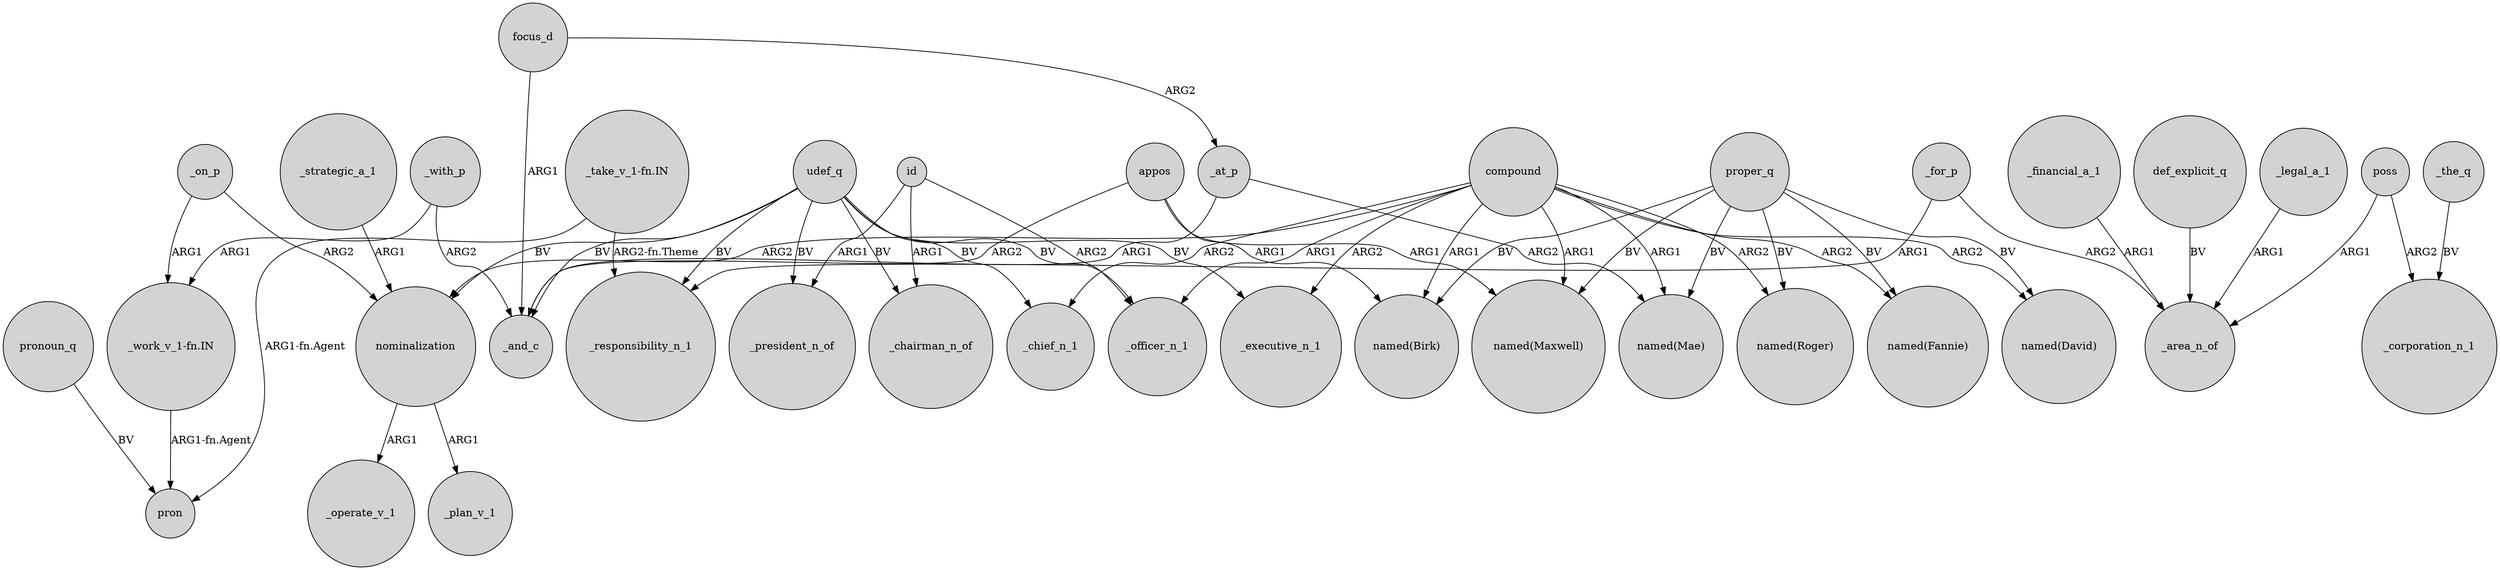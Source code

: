 digraph {
	node [shape=circle style=filled]
	udef_q -> _responsibility_n_1 [label=BV]
	_with_p -> _and_c [label=ARG2]
	appos -> "named(Birk)" [label=ARG1]
	proper_q -> "named(Maxwell)" [label=BV]
	compound -> "named(Birk)" [label=ARG1]
	nominalization -> _operate_v_1 [label=ARG1]
	"_take_v_1-fn.IN" -> _responsibility_n_1 [label="ARG2-fn.Theme"]
	udef_q -> _executive_n_1 [label=BV]
	compound -> "named(Mae)" [label=ARG1]
	proper_q -> "named(Mae)" [label=BV]
	_the_q -> _corporation_n_1 [label=BV]
	_financial_a_1 -> _area_n_of [label=ARG1]
	_on_p -> nominalization [label=ARG2]
	poss -> _corporation_n_1 [label=ARG2]
	_for_p -> _area_n_of [label=ARG2]
	def_explicit_q -> _area_n_of [label=BV]
	id -> _president_n_of [label=ARG1]
	compound -> "named(Fannie)" [label=ARG2]
	compound -> nominalization [label=ARG2]
	focus_d -> _at_p [label=ARG2]
	_at_p -> _and_c [label=ARG1]
	udef_q -> _chairman_n_of [label=BV]
	appos -> "named(Maxwell)" [label=ARG1]
	compound -> _chief_n_1 [label=ARG2]
	compound -> _officer_n_1 [label=ARG1]
	compound -> "named(Roger)" [label=ARG2]
	pronoun_q -> pron [label=BV]
	_on_p -> "_work_v_1-fn.IN" [label=ARG1]
	"_take_v_1-fn.IN" -> pron [label="ARG1-fn.Agent"]
	"_work_v_1-fn.IN" -> pron [label="ARG1-fn.Agent"]
	appos -> _and_c [label=ARG2]
	id -> _officer_n_1 [label=ARG2]
	udef_q -> _chief_n_1 [label=BV]
	udef_q -> _president_n_of [label=BV]
	compound -> "named(David)" [label=ARG2]
	_at_p -> "named(Mae)" [label=ARG2]
	udef_q -> _officer_n_1 [label=BV]
	proper_q -> "named(Birk)" [label=BV]
	focus_d -> _and_c [label=ARG1]
	udef_q -> nominalization [label=BV]
	compound -> "named(Maxwell)" [label=ARG1]
	poss -> _area_n_of [label=ARG1]
	nominalization -> _plan_v_1 [label=ARG1]
	proper_q -> "named(Roger)" [label=BV]
	_legal_a_1 -> _area_n_of [label=ARG1]
	_for_p -> _responsibility_n_1 [label=ARG1]
	proper_q -> "named(David)" [label=BV]
	udef_q -> _and_c [label=BV]
	id -> _chairman_n_of [label=ARG1]
	compound -> _executive_n_1 [label=ARG2]
	_with_p -> "_work_v_1-fn.IN" [label=ARG1]
	_strategic_a_1 -> nominalization [label=ARG1]
	proper_q -> "named(Fannie)" [label=BV]
}
